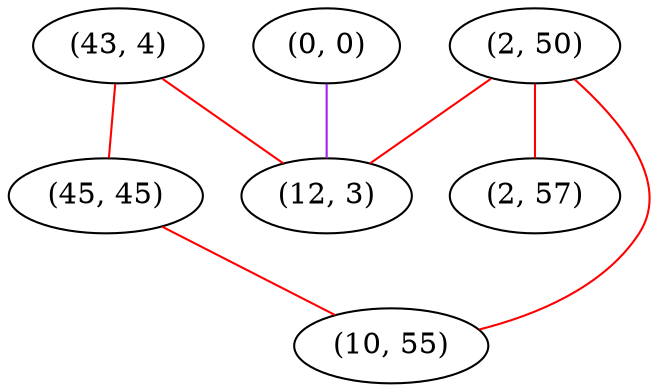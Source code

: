 graph "" {
"(0, 0)";
"(43, 4)";
"(45, 45)";
"(2, 50)";
"(2, 57)";
"(10, 55)";
"(12, 3)";
"(0, 0)" -- "(12, 3)"  [color=purple, key=0, weight=4];
"(43, 4)" -- "(45, 45)"  [color=red, key=0, weight=1];
"(43, 4)" -- "(12, 3)"  [color=red, key=0, weight=1];
"(45, 45)" -- "(10, 55)"  [color=red, key=0, weight=1];
"(2, 50)" -- "(10, 55)"  [color=red, key=0, weight=1];
"(2, 50)" -- "(12, 3)"  [color=red, key=0, weight=1];
"(2, 50)" -- "(2, 57)"  [color=red, key=0, weight=1];
}
